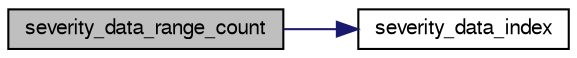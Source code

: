 digraph G
{
  bgcolor="transparent";
  edge [fontname="FreeSans",fontsize="10",labelfontname="FreeSans",labelfontsize="10"];
  node [fontname="FreeSans",fontsize="10",shape=record];
  rankdir=LR;
  Node1 [label="severity_data_range_count",height=0.2,width=0.4,color="black", fillcolor="grey75", style="filled" fontcolor="black"];
  Node1 -> Node2 [color="midnightblue",fontsize="10",style="solid",fontname="FreeSans"];
  Node2 [label="severity_data_index",height=0.2,width=0.4,color="black",URL="$manage_8c.html#ac77914453335560ec3ce361eea01aaba",tooltip="Convert a severity value into an index in the counts array."];
}
